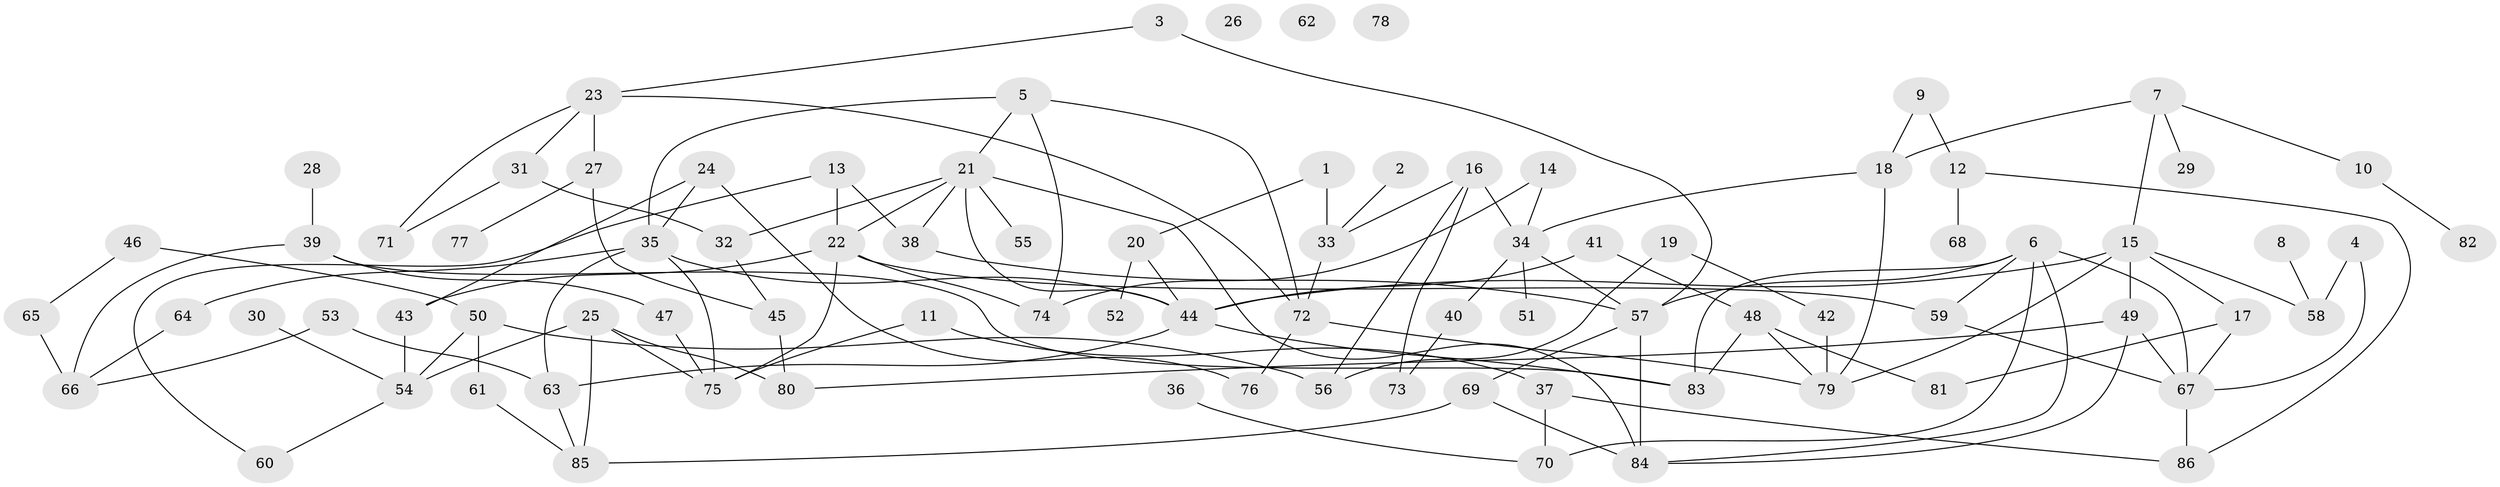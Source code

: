 // Generated by graph-tools (version 1.1) at 2025/25/03/09/25 03:25:16]
// undirected, 86 vertices, 129 edges
graph export_dot {
graph [start="1"]
  node [color=gray90,style=filled];
  1;
  2;
  3;
  4;
  5;
  6;
  7;
  8;
  9;
  10;
  11;
  12;
  13;
  14;
  15;
  16;
  17;
  18;
  19;
  20;
  21;
  22;
  23;
  24;
  25;
  26;
  27;
  28;
  29;
  30;
  31;
  32;
  33;
  34;
  35;
  36;
  37;
  38;
  39;
  40;
  41;
  42;
  43;
  44;
  45;
  46;
  47;
  48;
  49;
  50;
  51;
  52;
  53;
  54;
  55;
  56;
  57;
  58;
  59;
  60;
  61;
  62;
  63;
  64;
  65;
  66;
  67;
  68;
  69;
  70;
  71;
  72;
  73;
  74;
  75;
  76;
  77;
  78;
  79;
  80;
  81;
  82;
  83;
  84;
  85;
  86;
  1 -- 20;
  1 -- 33;
  2 -- 33;
  3 -- 23;
  3 -- 57;
  4 -- 58;
  4 -- 67;
  5 -- 21;
  5 -- 35;
  5 -- 72;
  5 -- 74;
  6 -- 57;
  6 -- 59;
  6 -- 67;
  6 -- 70;
  6 -- 83;
  6 -- 84;
  7 -- 10;
  7 -- 15;
  7 -- 18;
  7 -- 29;
  8 -- 58;
  9 -- 12;
  9 -- 18;
  10 -- 82;
  11 -- 37;
  11 -- 75;
  12 -- 68;
  12 -- 86;
  13 -- 22;
  13 -- 38;
  13 -- 60;
  14 -- 34;
  14 -- 74;
  15 -- 17;
  15 -- 44;
  15 -- 49;
  15 -- 58;
  15 -- 79;
  16 -- 33;
  16 -- 34;
  16 -- 56;
  16 -- 73;
  17 -- 67;
  17 -- 81;
  18 -- 34;
  18 -- 79;
  19 -- 42;
  19 -- 56;
  20 -- 44;
  20 -- 52;
  21 -- 22;
  21 -- 32;
  21 -- 38;
  21 -- 44;
  21 -- 55;
  21 -- 84;
  22 -- 43;
  22 -- 59;
  22 -- 74;
  22 -- 75;
  23 -- 27;
  23 -- 31;
  23 -- 71;
  23 -- 72;
  24 -- 35;
  24 -- 43;
  24 -- 76;
  25 -- 54;
  25 -- 75;
  25 -- 80;
  25 -- 85;
  27 -- 45;
  27 -- 77;
  28 -- 39;
  30 -- 54;
  31 -- 32;
  31 -- 71;
  32 -- 45;
  33 -- 72;
  34 -- 40;
  34 -- 51;
  34 -- 57;
  35 -- 44;
  35 -- 63;
  35 -- 64;
  35 -- 75;
  36 -- 70;
  37 -- 70;
  37 -- 86;
  38 -- 57;
  39 -- 47;
  39 -- 66;
  39 -- 83;
  40 -- 73;
  41 -- 44;
  41 -- 48;
  42 -- 79;
  43 -- 54;
  44 -- 63;
  44 -- 83;
  45 -- 80;
  46 -- 50;
  46 -- 65;
  47 -- 75;
  48 -- 79;
  48 -- 81;
  48 -- 83;
  49 -- 67;
  49 -- 80;
  49 -- 84;
  50 -- 54;
  50 -- 56;
  50 -- 61;
  53 -- 63;
  53 -- 66;
  54 -- 60;
  57 -- 69;
  57 -- 84;
  59 -- 67;
  61 -- 85;
  63 -- 85;
  64 -- 66;
  65 -- 66;
  67 -- 86;
  69 -- 84;
  69 -- 85;
  72 -- 76;
  72 -- 79;
}
